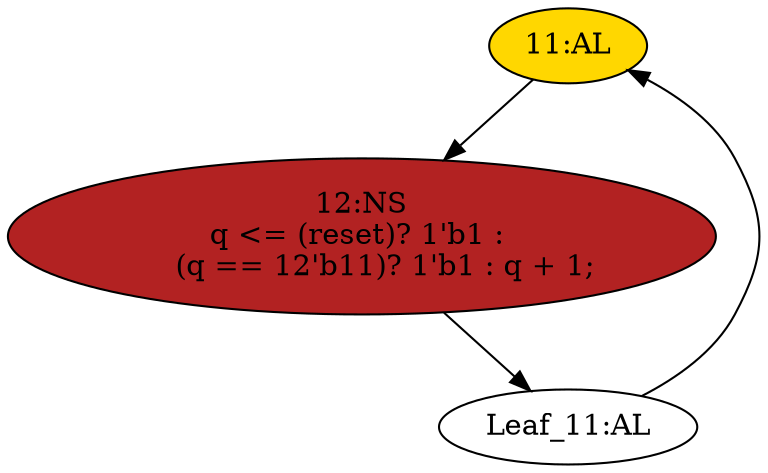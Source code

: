 strict digraph "compose( ,  )" {
	node [label="\N"];
	"11:AL"	[ast="<pyverilog.vparser.ast.Always object at 0x7fb6f11837d0>",
		clk_sens=True,
		fillcolor=gold,
		label="11:AL",
		sens="['clk']",
		statements="[]",
		style=filled,
		typ=Always,
		use_var="['reset', 'q']"];
	"12:NS"	[ast="<pyverilog.vparser.ast.NonblockingSubstitution object at 0x7fb6f14b5690>",
		fillcolor=firebrick,
		label="12:NS
q <= (reset)? 1'b1 : 
     (q == 12'b11)? 1'b1 : q + 1;",
		statements="[<pyverilog.vparser.ast.NonblockingSubstitution object at 0x7fb6f14b5690>]",
		style=filled,
		typ=NonblockingSubstitution];
	"11:AL" -> "12:NS"	[cond="[]",
		lineno=None];
	"Leaf_11:AL"	[def_var="['q']",
		label="Leaf_11:AL"];
	"12:NS" -> "Leaf_11:AL"	[cond="[]",
		lineno=None];
	"Leaf_11:AL" -> "11:AL";
}
